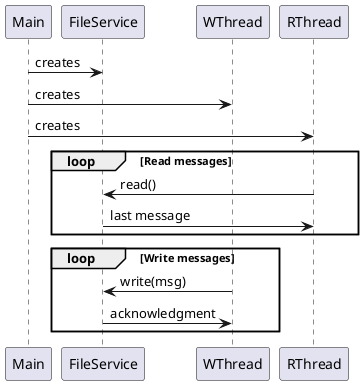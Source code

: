 @startuml

participant Main
participant FileService
participant WThread
participant RThread

Main -> FileService: creates
Main -> WThread: creates
Main -> RThread: creates

loop Read messages
    RThread -> FileService: read()
    FileService -> RThread: last message
end

loop Write messages
    WThread -> FileService: write(msg)
    FileService -> WThread: acknowledgment
end



@enduml
